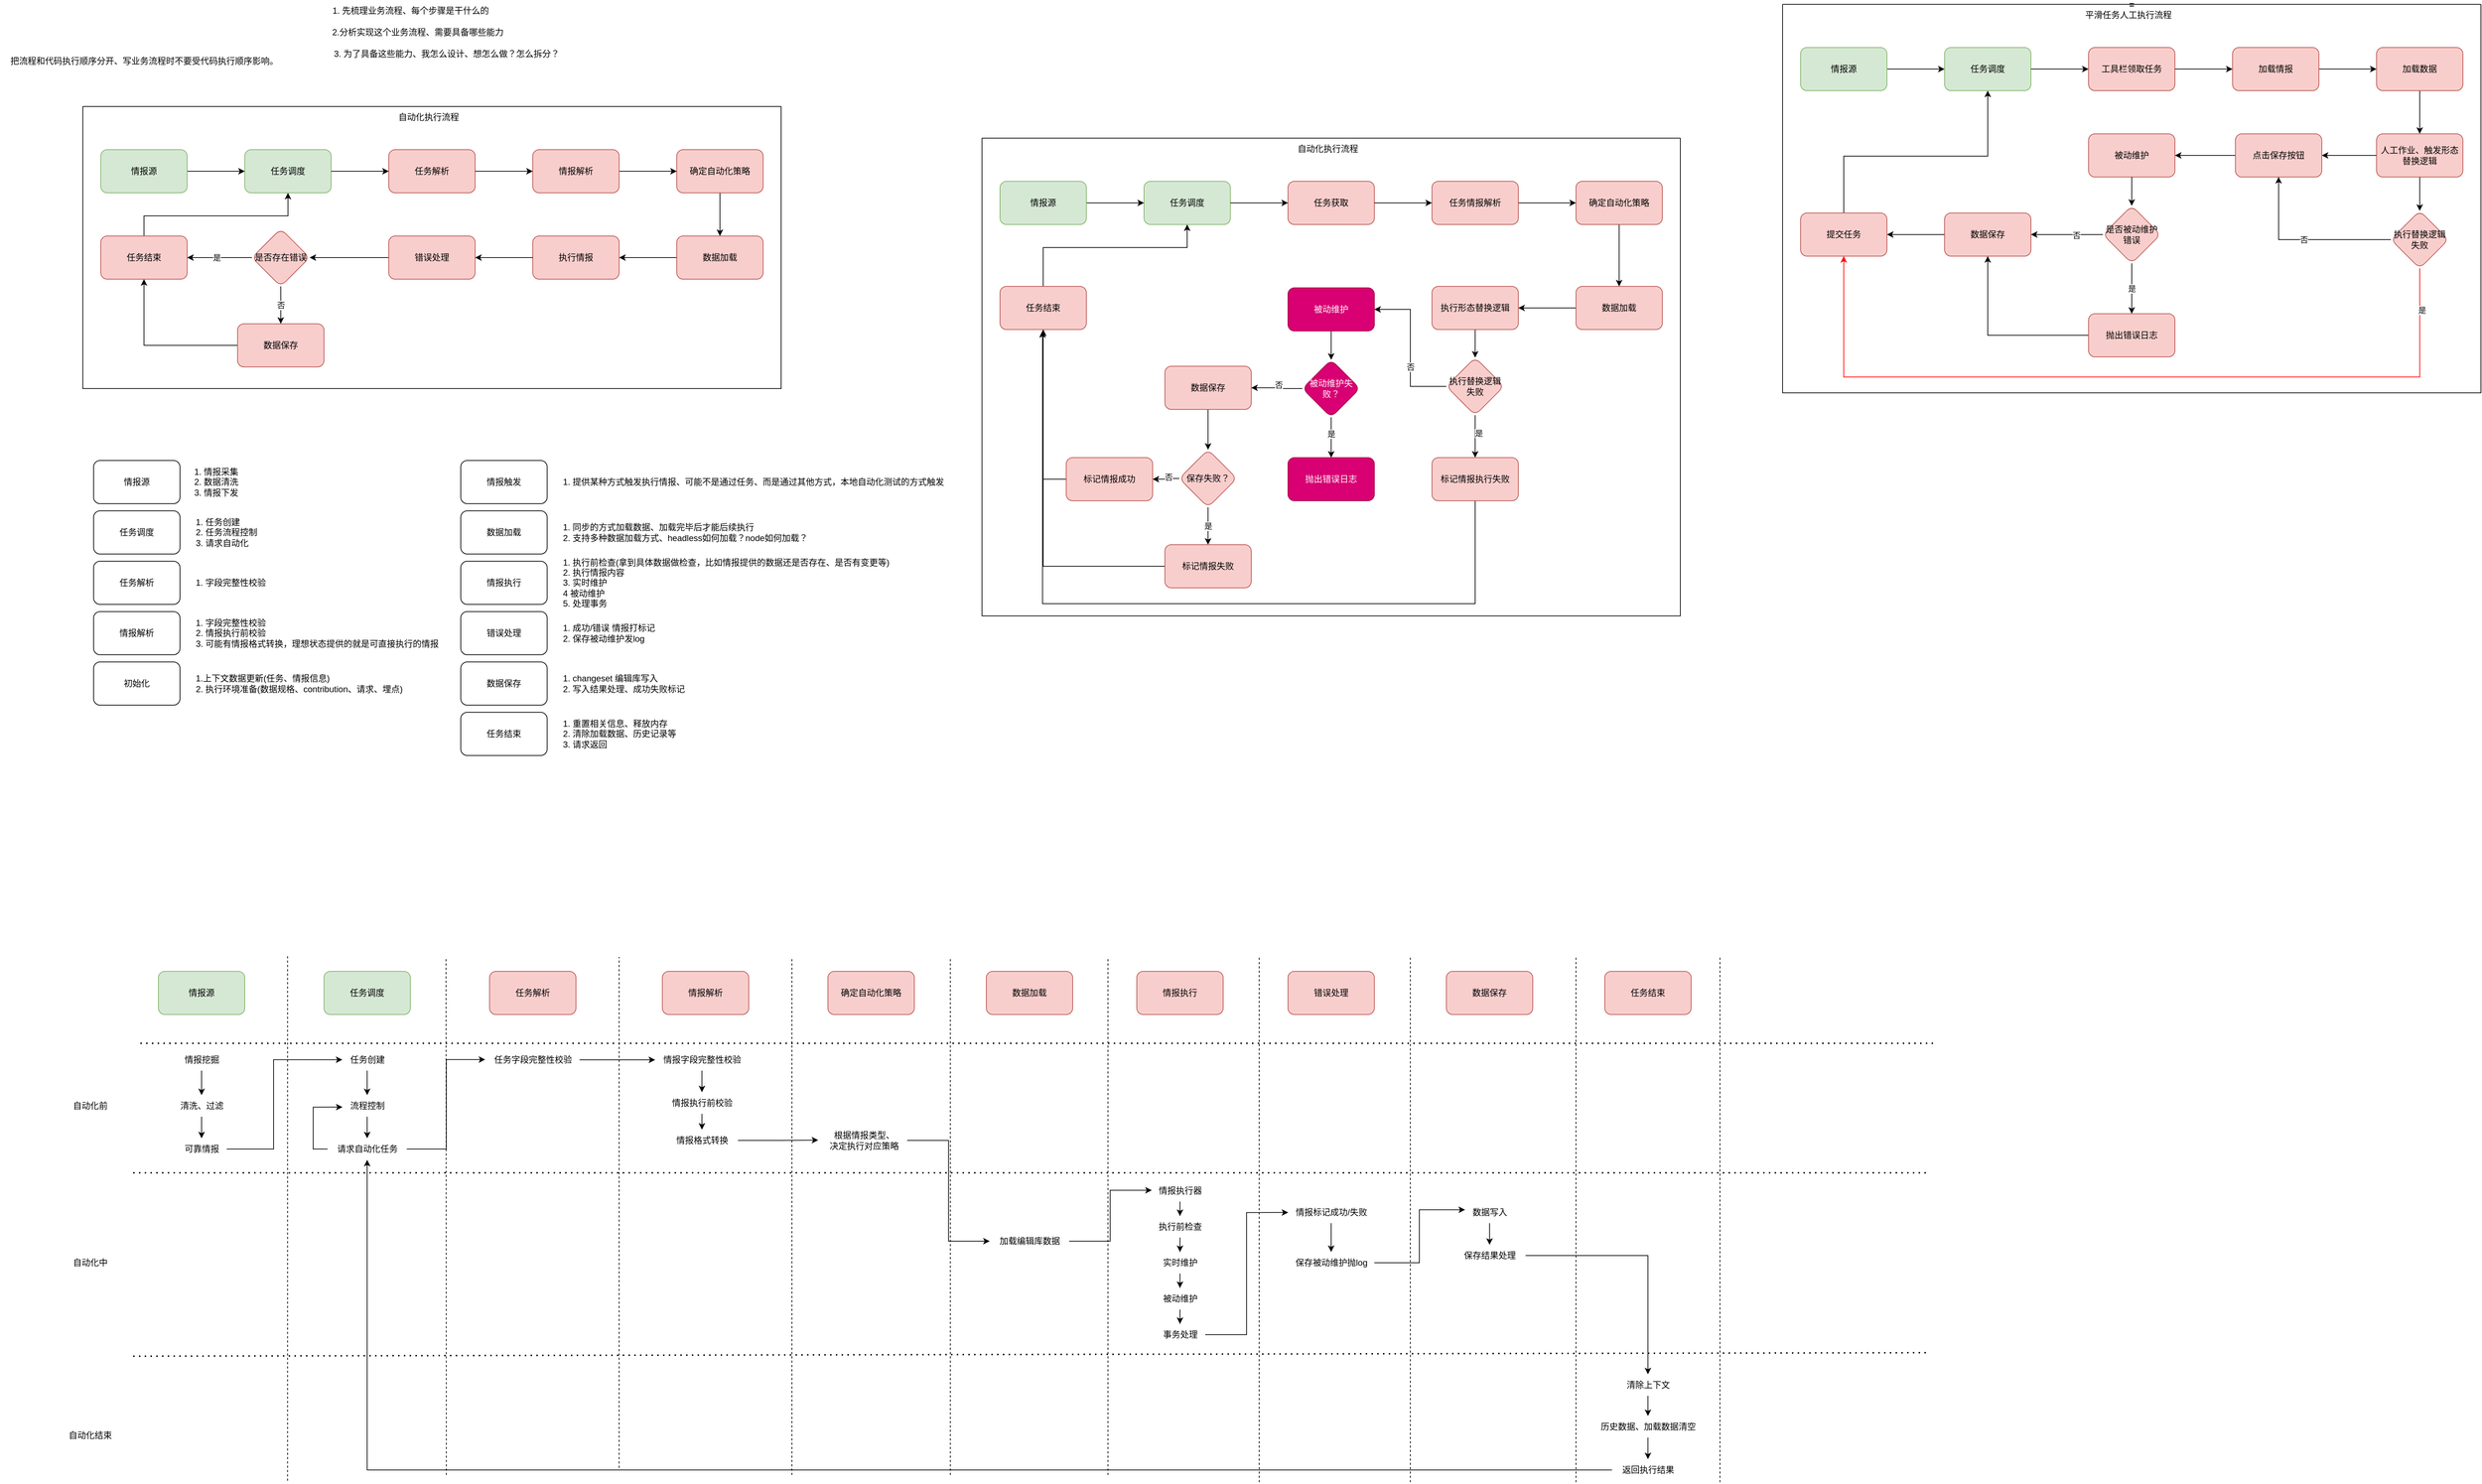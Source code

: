 <mxfile version="22.0.6" type="github">
  <diagram name="第 1 页" id="0fz7lVgja0e8gA1UaTwW">
    <mxGraphModel dx="1993" dy="1673" grid="0" gridSize="10" guides="1" tooltips="1" connect="1" arrows="1" fold="1" page="0" pageScale="1" pageWidth="1169" pageHeight="827" background="none" math="0" shadow="0">
      <root>
        <mxCell id="0" />
        <mxCell id="1" parent="0" />
        <mxCell id="rrPpUQ1Ko49chvr30mVs-29" value="" style="swimlane;startSize=0;" parent="1" vertex="1">
          <mxGeometry x="-285" y="-362" width="970" height="392" as="geometry" />
        </mxCell>
        <mxCell id="rrPpUQ1Ko49chvr30mVs-30" value="自动化执行流程" style="text;html=1;align=center;verticalAlign=middle;resizable=0;points=[];autosize=1;strokeColor=none;fillColor=none;" parent="rrPpUQ1Ko49chvr30mVs-29" vertex="1">
          <mxGeometry x="425" width="110" height="30" as="geometry" />
        </mxCell>
        <mxCell id="o7fttmjSFhJMYww3R0zq-27" style="edgeStyle=orthogonalEdgeStyle;rounded=0;orthogonalLoop=1;jettySize=auto;html=1;entryX=0.5;entryY=1;entryDx=0;entryDy=0;" parent="rrPpUQ1Ko49chvr30mVs-29" source="rrPpUQ1Ko49chvr30mVs-23" target="rrPpUQ1Ko49chvr30mVs-25" edge="1">
          <mxGeometry relative="1" as="geometry" />
        </mxCell>
        <mxCell id="rrPpUQ1Ko49chvr30mVs-23" value="数据保存" style="rounded=1;whiteSpace=wrap;html=1;fillColor=#f8cecc;strokeColor=#b85450;" parent="rrPpUQ1Ko49chvr30mVs-29" vertex="1">
          <mxGeometry x="215" y="302" width="120" height="60" as="geometry" />
        </mxCell>
        <mxCell id="rrPpUQ1Ko49chvr30mVs-19" value="执行情报" style="rounded=1;whiteSpace=wrap;html=1;fillColor=#f8cecc;strokeColor=#b85450;" parent="rrPpUQ1Ko49chvr30mVs-29" vertex="1">
          <mxGeometry x="625" y="180" width="120" height="60" as="geometry" />
        </mxCell>
        <mxCell id="o7fttmjSFhJMYww3R0zq-18" value="" style="edgeStyle=orthogonalEdgeStyle;rounded=0;orthogonalLoop=1;jettySize=auto;html=1;" parent="rrPpUQ1Ko49chvr30mVs-29" source="rrPpUQ1Ko49chvr30mVs-21" target="o7fttmjSFhJMYww3R0zq-17" edge="1">
          <mxGeometry relative="1" as="geometry" />
        </mxCell>
        <mxCell id="rrPpUQ1Ko49chvr30mVs-21" value="错误处理" style="rounded=1;whiteSpace=wrap;html=1;fillColor=#f8cecc;strokeColor=#b85450;" parent="rrPpUQ1Ko49chvr30mVs-29" vertex="1">
          <mxGeometry x="425" y="180" width="120" height="60" as="geometry" />
        </mxCell>
        <mxCell id="rrPpUQ1Ko49chvr30mVs-22" value="" style="edgeStyle=orthogonalEdgeStyle;rounded=0;orthogonalLoop=1;jettySize=auto;html=1;" parent="rrPpUQ1Ko49chvr30mVs-29" source="rrPpUQ1Ko49chvr30mVs-19" target="rrPpUQ1Ko49chvr30mVs-21" edge="1">
          <mxGeometry relative="1" as="geometry" />
        </mxCell>
        <mxCell id="o7fttmjSFhJMYww3R0zq-6" style="edgeStyle=orthogonalEdgeStyle;rounded=0;orthogonalLoop=1;jettySize=auto;html=1;" parent="rrPpUQ1Ko49chvr30mVs-29" source="rrPpUQ1Ko49chvr30mVs-36" target="rrPpUQ1Ko49chvr30mVs-19" edge="1">
          <mxGeometry relative="1" as="geometry" />
        </mxCell>
        <mxCell id="rrPpUQ1Ko49chvr30mVs-36" value="数据加载" style="rounded=1;whiteSpace=wrap;html=1;fillColor=#f8cecc;strokeColor=#b85450;" parent="rrPpUQ1Ko49chvr30mVs-29" vertex="1">
          <mxGeometry x="825" y="180" width="120" height="60" as="geometry" />
        </mxCell>
        <mxCell id="o7fttmjSFhJMYww3R0zq-29" style="edgeStyle=orthogonalEdgeStyle;rounded=0;orthogonalLoop=1;jettySize=auto;html=1;entryX=0.5;entryY=1;entryDx=0;entryDy=0;" parent="rrPpUQ1Ko49chvr30mVs-29" source="rrPpUQ1Ko49chvr30mVs-25" target="rrPpUQ1Ko49chvr30mVs-8" edge="1">
          <mxGeometry relative="1" as="geometry">
            <Array as="points">
              <mxPoint x="85" y="152" />
              <mxPoint x="285" y="152" />
            </Array>
          </mxGeometry>
        </mxCell>
        <mxCell id="rrPpUQ1Ko49chvr30mVs-25" value="任务结束" style="rounded=1;whiteSpace=wrap;html=1;fillColor=#f8cecc;strokeColor=#b85450;" parent="rrPpUQ1Ko49chvr30mVs-29" vertex="1">
          <mxGeometry x="25" y="180" width="120" height="60" as="geometry" />
        </mxCell>
        <mxCell id="o7fttmjSFhJMYww3R0zq-5" style="edgeStyle=orthogonalEdgeStyle;rounded=0;orthogonalLoop=1;jettySize=auto;html=1;entryX=0.5;entryY=0;entryDx=0;entryDy=0;" parent="rrPpUQ1Ko49chvr30mVs-29" source="o7fttmjSFhJMYww3R0zq-4" target="rrPpUQ1Ko49chvr30mVs-36" edge="1">
          <mxGeometry relative="1" as="geometry" />
        </mxCell>
        <mxCell id="o7fttmjSFhJMYww3R0zq-4" value="确定自动化策略" style="rounded=1;whiteSpace=wrap;html=1;fillColor=#f8cecc;strokeColor=#b85450;" parent="rrPpUQ1Ko49chvr30mVs-29" vertex="1">
          <mxGeometry x="825" y="60" width="120" height="60" as="geometry" />
        </mxCell>
        <mxCell id="o7fttmjSFhJMYww3R0zq-25" style="edgeStyle=orthogonalEdgeStyle;rounded=0;orthogonalLoop=1;jettySize=auto;html=1;entryX=1;entryY=0.5;entryDx=0;entryDy=0;" parent="rrPpUQ1Ko49chvr30mVs-29" source="o7fttmjSFhJMYww3R0zq-17" target="rrPpUQ1Ko49chvr30mVs-25" edge="1">
          <mxGeometry relative="1" as="geometry" />
        </mxCell>
        <mxCell id="o7fttmjSFhJMYww3R0zq-28" value="是" style="edgeLabel;html=1;align=center;verticalAlign=middle;resizable=0;points=[];" parent="o7fttmjSFhJMYww3R0zq-25" vertex="1" connectable="0">
          <mxGeometry x="0.089" relative="1" as="geometry">
            <mxPoint as="offset" />
          </mxGeometry>
        </mxCell>
        <mxCell id="o7fttmjSFhJMYww3R0zq-26" value="否" style="edgeStyle=orthogonalEdgeStyle;rounded=0;orthogonalLoop=1;jettySize=auto;html=1;entryX=0.5;entryY=0;entryDx=0;entryDy=0;" parent="rrPpUQ1Ko49chvr30mVs-29" source="o7fttmjSFhJMYww3R0zq-17" target="rrPpUQ1Ko49chvr30mVs-23" edge="1">
          <mxGeometry relative="1" as="geometry" />
        </mxCell>
        <mxCell id="o7fttmjSFhJMYww3R0zq-17" value="是否存在错误" style="rhombus;whiteSpace=wrap;html=1;fillColor=#f8cecc;strokeColor=#b85450;rounded=1;" parent="rrPpUQ1Ko49chvr30mVs-29" vertex="1">
          <mxGeometry x="235" y="170" width="80" height="80" as="geometry" />
        </mxCell>
        <mxCell id="rrPpUQ1Ko49chvr30mVs-8" value="任务调度" style="rounded=1;whiteSpace=wrap;html=1;fillColor=#d5e8d4;strokeColor=#82b366;" parent="rrPpUQ1Ko49chvr30mVs-29" vertex="1">
          <mxGeometry x="225" y="60" width="120" height="60" as="geometry" />
        </mxCell>
        <mxCell id="rrPpUQ1Ko49chvr30mVs-9" value="任务解析" style="rounded=1;whiteSpace=wrap;html=1;noLabel=0;fillColor=#f8cecc;strokeColor=#b85450;" parent="rrPpUQ1Ko49chvr30mVs-29" vertex="1">
          <mxGeometry x="425" y="60" width="120" height="60" as="geometry" />
        </mxCell>
        <mxCell id="rrPpUQ1Ko49chvr30mVs-10" value="" style="edgeStyle=orthogonalEdgeStyle;rounded=0;orthogonalLoop=1;jettySize=auto;html=1;" parent="rrPpUQ1Ko49chvr30mVs-29" source="rrPpUQ1Ko49chvr30mVs-8" target="rrPpUQ1Ko49chvr30mVs-9" edge="1">
          <mxGeometry relative="1" as="geometry" />
        </mxCell>
        <mxCell id="rrPpUQ1Ko49chvr30mVs-12" style="edgeStyle=orthogonalEdgeStyle;rounded=0;orthogonalLoop=1;jettySize=auto;html=1;" parent="rrPpUQ1Ko49chvr30mVs-29" source="rrPpUQ1Ko49chvr30mVs-11" target="rrPpUQ1Ko49chvr30mVs-8" edge="1">
          <mxGeometry relative="1" as="geometry" />
        </mxCell>
        <mxCell id="rrPpUQ1Ko49chvr30mVs-11" value="情报源" style="rounded=1;whiteSpace=wrap;html=1;fillColor=#d5e8d4;strokeColor=#82b366;" parent="rrPpUQ1Ko49chvr30mVs-29" vertex="1">
          <mxGeometry x="25" y="60" width="120" height="60" as="geometry" />
        </mxCell>
        <mxCell id="o7fttmjSFhJMYww3R0zq-24" style="edgeStyle=orthogonalEdgeStyle;rounded=0;orthogonalLoop=1;jettySize=auto;html=1;entryX=0;entryY=0.5;entryDx=0;entryDy=0;" parent="rrPpUQ1Ko49chvr30mVs-29" source="rrPpUQ1Ko49chvr30mVs-13" target="o7fttmjSFhJMYww3R0zq-4" edge="1">
          <mxGeometry relative="1" as="geometry" />
        </mxCell>
        <mxCell id="rrPpUQ1Ko49chvr30mVs-13" value="情报解析" style="rounded=1;whiteSpace=wrap;html=1;fillColor=#f8cecc;strokeColor=#b85450;" parent="rrPpUQ1Ko49chvr30mVs-29" vertex="1">
          <mxGeometry x="625" y="60" width="120" height="60" as="geometry" />
        </mxCell>
        <mxCell id="rrPpUQ1Ko49chvr30mVs-14" value="" style="edgeStyle=orthogonalEdgeStyle;rounded=0;orthogonalLoop=1;jettySize=auto;html=1;" parent="rrPpUQ1Ko49chvr30mVs-29" source="rrPpUQ1Ko49chvr30mVs-9" target="rrPpUQ1Ko49chvr30mVs-13" edge="1">
          <mxGeometry relative="1" as="geometry" />
        </mxCell>
        <mxCell id="rrPpUQ1Ko49chvr30mVs-1" value="" style="endArrow=none;dashed=1;html=1;dashPattern=1 3;strokeWidth=2;rounded=0;" parent="1" edge="1">
          <mxGeometry width="50" height="50" relative="1" as="geometry">
            <mxPoint x="-205" y="940" as="sourcePoint" />
            <mxPoint x="2290" y="940" as="targetPoint" />
          </mxGeometry>
        </mxCell>
        <mxCell id="rrPpUQ1Ko49chvr30mVs-2" value="" style="endArrow=none;dashed=1;html=1;dashPattern=1 3;strokeWidth=2;rounded=0;" parent="1" edge="1">
          <mxGeometry width="50" height="50" relative="1" as="geometry">
            <mxPoint x="-215" y="1120" as="sourcePoint" />
            <mxPoint x="2280" y="1120" as="targetPoint" />
          </mxGeometry>
        </mxCell>
        <mxCell id="rrPpUQ1Ko49chvr30mVs-4" value="自动化前" style="text;html=1;align=center;verticalAlign=middle;resizable=0;points=[];autosize=1;strokeColor=none;fillColor=none;" parent="1" vertex="1">
          <mxGeometry x="-310" y="1012" width="70" height="30" as="geometry" />
        </mxCell>
        <mxCell id="rrPpUQ1Ko49chvr30mVs-5" value="自动化中" style="text;html=1;align=center;verticalAlign=middle;resizable=0;points=[];autosize=1;strokeColor=none;fillColor=none;" parent="1" vertex="1">
          <mxGeometry x="-310" y="1230" width="70" height="30" as="geometry" />
        </mxCell>
        <mxCell id="rrPpUQ1Ko49chvr30mVs-6" value="自动化结束" style="text;html=1;align=center;verticalAlign=middle;resizable=0;points=[];autosize=1;strokeColor=none;fillColor=none;" parent="1" vertex="1">
          <mxGeometry x="-315" y="1470" width="80" height="30" as="geometry" />
        </mxCell>
        <mxCell id="rrPpUQ1Ko49chvr30mVs-7" value="任务调度" style="rounded=1;whiteSpace=wrap;html=1;fillColor=#d5e8d4;strokeColor=#82b366;" parent="1" vertex="1">
          <mxGeometry x="50" y="840" width="120" height="60" as="geometry" />
        </mxCell>
        <mxCell id="rrPpUQ1Ko49chvr30mVs-31" value="1. 先梳理业务流程、每个步骤是干什么的" style="text;html=1;align=center;verticalAlign=middle;resizable=0;points=[];autosize=1;strokeColor=none;fillColor=none;" parent="1" vertex="1">
          <mxGeometry x="50" y="-510" width="240" height="30" as="geometry" />
        </mxCell>
        <mxCell id="rrPpUQ1Ko49chvr30mVs-32" value="2.分析实现这个业务流程、需要具备哪些能力" style="text;html=1;align=center;verticalAlign=middle;resizable=0;points=[];autosize=1;strokeColor=none;fillColor=none;" parent="1" vertex="1">
          <mxGeometry x="50" y="-480" width="260" height="30" as="geometry" />
        </mxCell>
        <mxCell id="rrPpUQ1Ko49chvr30mVs-33" value="3. 为了具备这些能力、我怎么设计、想怎么做？怎么拆分？" style="text;html=1;align=center;verticalAlign=middle;resizable=0;points=[];autosize=1;strokeColor=none;fillColor=none;" parent="1" vertex="1">
          <mxGeometry x="50" y="-450" width="340" height="30" as="geometry" />
        </mxCell>
        <mxCell id="rrPpUQ1Ko49chvr30mVs-34" value="把流程和代码执行顺序分开、写业务流程时不要受代码执行顺序影响。" style="text;html=1;align=center;verticalAlign=middle;resizable=0;points=[];autosize=1;strokeColor=none;fillColor=none;" parent="1" vertex="1">
          <mxGeometry x="-400" y="-440" width="400" height="30" as="geometry" />
        </mxCell>
        <mxCell id="rrPpUQ1Ko49chvr30mVs-41" value="情报源" style="rounded=1;whiteSpace=wrap;html=1;" parent="1" vertex="1">
          <mxGeometry x="-270" y="130" width="120" height="60" as="geometry" />
        </mxCell>
        <mxCell id="rrPpUQ1Ko49chvr30mVs-42" value="1. 情报采集&lt;br&gt;&lt;div style=&quot;text-align: left;&quot;&gt;&lt;span style=&quot;background-color: initial;&quot;&gt;2. 数据清洗&lt;/span&gt;&lt;/div&gt;&lt;div style=&quot;text-align: left;&quot;&gt;&lt;span style=&quot;background-color: initial;&quot;&gt;3. 情报下发&lt;/span&gt;&lt;/div&gt;" style="text;html=1;align=center;verticalAlign=middle;resizable=0;points=[];autosize=1;strokeColor=none;fillColor=none;" parent="1" vertex="1">
          <mxGeometry x="-140" y="130" width="80" height="60" as="geometry" />
        </mxCell>
        <mxCell id="rrPpUQ1Ko49chvr30mVs-44" value="任务调度" style="rounded=1;whiteSpace=wrap;html=1;" parent="1" vertex="1">
          <mxGeometry x="-270" y="200" width="120" height="60" as="geometry" />
        </mxCell>
        <mxCell id="rrPpUQ1Ko49chvr30mVs-45" value="1. 任务创建&lt;br&gt;2. 任务流程控制&lt;br&gt;3. 请求自动化&amp;nbsp;" style="text;html=1;align=left;verticalAlign=middle;resizable=0;points=[];autosize=1;strokeColor=none;fillColor=none;" parent="1" vertex="1">
          <mxGeometry x="-130" y="200" width="110" height="60" as="geometry" />
        </mxCell>
        <mxCell id="rrPpUQ1Ko49chvr30mVs-46" value="任务解析" style="rounded=1;whiteSpace=wrap;html=1;" parent="1" vertex="1">
          <mxGeometry x="-270" y="270" width="120" height="60" as="geometry" />
        </mxCell>
        <mxCell id="rrPpUQ1Ko49chvr30mVs-47" value="1. 字段完整性校验" style="text;html=1;align=left;verticalAlign=middle;resizable=0;points=[];autosize=1;strokeColor=none;fillColor=none;" parent="1" vertex="1">
          <mxGeometry x="-130" y="285" width="120" height="30" as="geometry" />
        </mxCell>
        <mxCell id="rrPpUQ1Ko49chvr30mVs-48" value="情报解析" style="rounded=1;whiteSpace=wrap;html=1;" parent="1" vertex="1">
          <mxGeometry x="-270" y="340" width="120" height="60" as="geometry" />
        </mxCell>
        <mxCell id="rrPpUQ1Ko49chvr30mVs-49" value="1. 字段完整性校验&lt;br&gt;2. 情报执行前校验&lt;br&gt;3. 可能有情报格式转换，理想状态提供的就是可直接执行的情报" style="text;html=1;align=left;verticalAlign=middle;resizable=0;points=[];autosize=1;strokeColor=none;fillColor=none;" parent="1" vertex="1">
          <mxGeometry x="-130" y="340" width="360" height="60" as="geometry" />
        </mxCell>
        <mxCell id="rrPpUQ1Ko49chvr30mVs-50" value="初始化" style="rounded=1;whiteSpace=wrap;html=1;" parent="1" vertex="1">
          <mxGeometry x="-270" y="410" width="120" height="60" as="geometry" />
        </mxCell>
        <mxCell id="rrPpUQ1Ko49chvr30mVs-51" value="1.上下文数据更新(任务、情报信息)&lt;br&gt;2. 执行环境准备(数据规格、contribution、请求、埋点)" style="text;html=1;align=left;verticalAlign=middle;resizable=0;points=[];autosize=1;strokeColor=none;fillColor=none;" parent="1" vertex="1">
          <mxGeometry x="-130" y="420" width="310" height="40" as="geometry" />
        </mxCell>
        <mxCell id="rrPpUQ1Ko49chvr30mVs-52" value="情报触发" style="rounded=1;whiteSpace=wrap;html=1;" parent="1" vertex="1">
          <mxGeometry x="240" y="130" width="120" height="60" as="geometry" />
        </mxCell>
        <mxCell id="rrPpUQ1Ko49chvr30mVs-53" value="1. 提供某种方式触发执行情报、可能不是通过任务、而是通过其他方式，本地自动化测试的方式触发" style="text;html=1;align=left;verticalAlign=middle;resizable=0;points=[];autosize=1;strokeColor=none;fillColor=none;" parent="1" vertex="1">
          <mxGeometry x="380" y="145" width="550" height="30" as="geometry" />
        </mxCell>
        <mxCell id="rrPpUQ1Ko49chvr30mVs-54" value="数据加载" style="rounded=1;whiteSpace=wrap;html=1;" parent="1" vertex="1">
          <mxGeometry x="240" y="200" width="120" height="60" as="geometry" />
        </mxCell>
        <mxCell id="rrPpUQ1Ko49chvr30mVs-55" value="1. 同步的方式加载数据、加载完毕后才能后续执行&lt;br&gt;2. 支持多种数据加载方式、headless如何加载？node如何加载？" style="text;html=1;align=left;verticalAlign=middle;resizable=0;points=[];autosize=1;strokeColor=none;fillColor=none;" parent="1" vertex="1">
          <mxGeometry x="380" y="210" width="360" height="40" as="geometry" />
        </mxCell>
        <mxCell id="rrPpUQ1Ko49chvr30mVs-56" value="情报执行" style="rounded=1;whiteSpace=wrap;html=1;" parent="1" vertex="1">
          <mxGeometry x="240" y="270" width="120" height="60" as="geometry" />
        </mxCell>
        <mxCell id="rrPpUQ1Ko49chvr30mVs-57" value="1. 执行前检查(拿到具体数据做检查，比如情报提供的数据还是否存在、是否有变更等)&lt;br&gt;2. 执行情报内容&lt;br&gt;3. 实时维护&lt;br&gt;4 被动维护&lt;br&gt;5. 处理事务" style="text;html=1;align=left;verticalAlign=middle;resizable=0;points=[];autosize=1;strokeColor=none;fillColor=none;" parent="1" vertex="1">
          <mxGeometry x="380" y="255" width="480" height="90" as="geometry" />
        </mxCell>
        <mxCell id="rrPpUQ1Ko49chvr30mVs-58" value="错误处理" style="rounded=1;whiteSpace=wrap;html=1;" parent="1" vertex="1">
          <mxGeometry x="240" y="340" width="120" height="60" as="geometry" />
        </mxCell>
        <mxCell id="rrPpUQ1Ko49chvr30mVs-59" value="1. 成功/错误 情报打标记&lt;br&gt;2. 保存被动维护发log" style="text;html=1;align=left;verticalAlign=middle;resizable=0;points=[];autosize=1;strokeColor=none;fillColor=none;" parent="1" vertex="1">
          <mxGeometry x="380" y="350" width="150" height="40" as="geometry" />
        </mxCell>
        <mxCell id="rrPpUQ1Ko49chvr30mVs-60" value="数据保存" style="rounded=1;whiteSpace=wrap;html=1;" parent="1" vertex="1">
          <mxGeometry x="240" y="410" width="120" height="60" as="geometry" />
        </mxCell>
        <mxCell id="rrPpUQ1Ko49chvr30mVs-61" value="1. changeset 编辑库写入&lt;br&gt;2. 写入结果处理、成功失败标记" style="text;html=1;align=left;verticalAlign=middle;resizable=0;points=[];autosize=1;strokeColor=none;fillColor=none;" parent="1" vertex="1">
          <mxGeometry x="380" y="420" width="190" height="40" as="geometry" />
        </mxCell>
        <mxCell id="rrPpUQ1Ko49chvr30mVs-62" value="任务结束" style="rounded=1;whiteSpace=wrap;html=1;" parent="1" vertex="1">
          <mxGeometry x="240" y="480" width="120" height="60" as="geometry" />
        </mxCell>
        <mxCell id="rrPpUQ1Ko49chvr30mVs-63" value="1. 重置相关信息、释放内存&lt;br&gt;2. 清除加载数据、历史记录等&lt;br&gt;3. 请求返回" style="text;html=1;align=left;verticalAlign=middle;resizable=0;points=[];autosize=1;strokeColor=none;fillColor=none;" parent="1" vertex="1">
          <mxGeometry x="380" y="480" width="180" height="60" as="geometry" />
        </mxCell>
        <mxCell id="rrPpUQ1Ko49chvr30mVs-64" value="情报源" style="rounded=1;whiteSpace=wrap;html=1;fillColor=#d5e8d4;strokeColor=#82b366;" parent="1" vertex="1">
          <mxGeometry x="-180" y="840" width="120" height="60" as="geometry" />
        </mxCell>
        <mxCell id="rrPpUQ1Ko49chvr30mVs-65" value="任务解析" style="rounded=1;whiteSpace=wrap;html=1;fillColor=#f8cecc;strokeColor=#b85450;" parent="1" vertex="1">
          <mxGeometry x="280" y="840" width="120" height="60" as="geometry" />
        </mxCell>
        <mxCell id="rrPpUQ1Ko49chvr30mVs-66" value="" style="endArrow=none;dashed=1;html=1;rounded=0;" parent="1" edge="1">
          <mxGeometry width="50" height="50" relative="1" as="geometry">
            <mxPoint x="-0.56" y="1548" as="sourcePoint" />
            <mxPoint x="-0.56" y="818" as="targetPoint" />
          </mxGeometry>
        </mxCell>
        <mxCell id="rrPpUQ1Ko49chvr30mVs-67" value="" style="endArrow=none;dashed=1;html=1;rounded=0;" parent="1" edge="1">
          <mxGeometry width="50" height="50" relative="1" as="geometry">
            <mxPoint x="220" y="1540" as="sourcePoint" />
            <mxPoint x="219.52" y="820" as="targetPoint" />
          </mxGeometry>
        </mxCell>
        <mxCell id="rrPpUQ1Ko49chvr30mVs-68" value="" style="endArrow=none;dashed=1;html=1;rounded=0;" parent="1" edge="1">
          <mxGeometry width="50" height="50" relative="1" as="geometry">
            <mxPoint x="460" y="1530" as="sourcePoint" />
            <mxPoint x="460" y="820" as="targetPoint" />
          </mxGeometry>
        </mxCell>
        <mxCell id="rrPpUQ1Ko49chvr30mVs-76" style="edgeStyle=orthogonalEdgeStyle;rounded=0;orthogonalLoop=1;jettySize=auto;html=1;" parent="1" source="rrPpUQ1Ko49chvr30mVs-69" target="rrPpUQ1Ko49chvr30mVs-70" edge="1">
          <mxGeometry relative="1" as="geometry" />
        </mxCell>
        <mxCell id="rrPpUQ1Ko49chvr30mVs-69" value="情报挖掘" style="text;html=1;align=center;verticalAlign=middle;resizable=0;points=[];autosize=1;strokeColor=none;fillColor=none;" parent="1" vertex="1">
          <mxGeometry x="-155" y="948" width="70" height="30" as="geometry" />
        </mxCell>
        <mxCell id="rrPpUQ1Ko49chvr30mVs-73" value="" style="edgeStyle=orthogonalEdgeStyle;rounded=0;orthogonalLoop=1;jettySize=auto;html=1;" parent="1" source="rrPpUQ1Ko49chvr30mVs-70" target="rrPpUQ1Ko49chvr30mVs-72" edge="1">
          <mxGeometry relative="1" as="geometry" />
        </mxCell>
        <mxCell id="rrPpUQ1Ko49chvr30mVs-70" value="清洗、过滤" style="text;html=1;align=center;verticalAlign=middle;resizable=0;points=[];autosize=1;strokeColor=none;fillColor=none;" parent="1" vertex="1">
          <mxGeometry x="-160" y="1012" width="80" height="30" as="geometry" />
        </mxCell>
        <mxCell id="rrPpUQ1Ko49chvr30mVs-77" style="edgeStyle=orthogonalEdgeStyle;rounded=0;orthogonalLoop=1;jettySize=auto;html=1;entryX=0.008;entryY=0.494;entryDx=0;entryDy=0;entryPerimeter=0;" parent="1" source="rrPpUQ1Ko49chvr30mVs-72" target="rrPpUQ1Ko49chvr30mVs-78" edge="1">
          <mxGeometry relative="1" as="geometry">
            <mxPoint x="40" y="970" as="targetPoint" />
            <Array as="points">
              <mxPoint x="-20" y="1087" />
              <mxPoint x="-20" y="963" />
            </Array>
          </mxGeometry>
        </mxCell>
        <mxCell id="rrPpUQ1Ko49chvr30mVs-72" value="可靠情报" style="text;html=1;align=center;verticalAlign=middle;resizable=0;points=[];autosize=1;strokeColor=none;fillColor=none;" parent="1" vertex="1">
          <mxGeometry x="-155" y="1072" width="70" height="30" as="geometry" />
        </mxCell>
        <mxCell id="rrPpUQ1Ko49chvr30mVs-81" value="" style="edgeStyle=orthogonalEdgeStyle;rounded=0;orthogonalLoop=1;jettySize=auto;html=1;" parent="1" source="rrPpUQ1Ko49chvr30mVs-78" target="rrPpUQ1Ko49chvr30mVs-80" edge="1">
          <mxGeometry relative="1" as="geometry" />
        </mxCell>
        <mxCell id="rrPpUQ1Ko49chvr30mVs-78" value="任务创建" style="text;html=1;align=center;verticalAlign=middle;resizable=0;points=[];autosize=1;strokeColor=none;fillColor=none;" parent="1" vertex="1">
          <mxGeometry x="75" y="948" width="70" height="30" as="geometry" />
        </mxCell>
        <mxCell id="rrPpUQ1Ko49chvr30mVs-83" value="" style="edgeStyle=orthogonalEdgeStyle;rounded=0;orthogonalLoop=1;jettySize=auto;html=1;" parent="1" source="rrPpUQ1Ko49chvr30mVs-80" target="rrPpUQ1Ko49chvr30mVs-82" edge="1">
          <mxGeometry relative="1" as="geometry" />
        </mxCell>
        <mxCell id="rrPpUQ1Ko49chvr30mVs-80" value="流程控制" style="text;html=1;align=center;verticalAlign=middle;resizable=0;points=[];autosize=1;strokeColor=none;fillColor=none;" parent="1" vertex="1">
          <mxGeometry x="75" y="1012" width="70" height="30" as="geometry" />
        </mxCell>
        <mxCell id="rrPpUQ1Ko49chvr30mVs-82" value="请求自动化任务" style="text;html=1;align=center;verticalAlign=middle;resizable=0;points=[];autosize=1;strokeColor=none;fillColor=none;" parent="1" vertex="1">
          <mxGeometry x="55" y="1072" width="110" height="30" as="geometry" />
        </mxCell>
        <mxCell id="rrPpUQ1Ko49chvr30mVs-89" style="edgeStyle=orthogonalEdgeStyle;rounded=0;orthogonalLoop=1;jettySize=auto;html=1;" parent="1" source="rrPpUQ1Ko49chvr30mVs-84" target="rrPpUQ1Ko49chvr30mVs-87" edge="1">
          <mxGeometry relative="1" as="geometry" />
        </mxCell>
        <mxCell id="rrPpUQ1Ko49chvr30mVs-84" value="任务字段完整性校验" style="text;html=1;align=center;verticalAlign=middle;resizable=0;points=[];autosize=1;strokeColor=none;fillColor=none;" parent="1" vertex="1">
          <mxGeometry x="275" y="948" width="130" height="30" as="geometry" />
        </mxCell>
        <mxCell id="rrPpUQ1Ko49chvr30mVs-85" value="情报解析" style="rounded=1;whiteSpace=wrap;html=1;fillColor=#f8cecc;strokeColor=#b85450;" parent="1" vertex="1">
          <mxGeometry x="520" y="840" width="120" height="60" as="geometry" />
        </mxCell>
        <mxCell id="rrPpUQ1Ko49chvr30mVs-86" value="" style="endArrow=none;dashed=1;html=1;rounded=0;" parent="1" edge="1">
          <mxGeometry width="50" height="50" relative="1" as="geometry">
            <mxPoint x="700" y="1540" as="sourcePoint" />
            <mxPoint x="700" y="820" as="targetPoint" />
          </mxGeometry>
        </mxCell>
        <mxCell id="rrPpUQ1Ko49chvr30mVs-93" style="edgeStyle=orthogonalEdgeStyle;rounded=0;orthogonalLoop=1;jettySize=auto;html=1;" parent="1" source="rrPpUQ1Ko49chvr30mVs-87" target="rrPpUQ1Ko49chvr30mVs-91" edge="1">
          <mxGeometry relative="1" as="geometry" />
        </mxCell>
        <mxCell id="rrPpUQ1Ko49chvr30mVs-87" value="情报字段完整性校验" style="text;html=1;align=center;verticalAlign=middle;resizable=0;points=[];autosize=1;strokeColor=none;fillColor=none;" parent="1" vertex="1">
          <mxGeometry x="510" y="948" width="130" height="30" as="geometry" />
        </mxCell>
        <mxCell id="rrPpUQ1Ko49chvr30mVs-88" style="edgeStyle=orthogonalEdgeStyle;rounded=0;orthogonalLoop=1;jettySize=auto;html=1;entryX=-0.008;entryY=0.487;entryDx=0;entryDy=0;entryPerimeter=0;" parent="1" source="rrPpUQ1Ko49chvr30mVs-82" target="rrPpUQ1Ko49chvr30mVs-84" edge="1">
          <mxGeometry relative="1" as="geometry" />
        </mxCell>
        <mxCell id="rrPpUQ1Ko49chvr30mVs-94" style="edgeStyle=orthogonalEdgeStyle;rounded=0;orthogonalLoop=1;jettySize=auto;html=1;" parent="1" source="rrPpUQ1Ko49chvr30mVs-91" target="rrPpUQ1Ko49chvr30mVs-92" edge="1">
          <mxGeometry relative="1" as="geometry" />
        </mxCell>
        <mxCell id="rrPpUQ1Ko49chvr30mVs-91" value="情报执行前校验" style="text;html=1;align=center;verticalAlign=middle;resizable=0;points=[];autosize=1;strokeColor=none;fillColor=none;" parent="1" vertex="1">
          <mxGeometry x="520" y="1008" width="110" height="30" as="geometry" />
        </mxCell>
        <mxCell id="o7fttmjSFhJMYww3R0zq-9" style="edgeStyle=orthogonalEdgeStyle;rounded=0;orthogonalLoop=1;jettySize=auto;html=1;entryX=-0.029;entryY=0.488;entryDx=0;entryDy=0;entryPerimeter=0;" parent="1" source="rrPpUQ1Ko49chvr30mVs-92" target="o7fttmjSFhJMYww3R0zq-10" edge="1">
          <mxGeometry relative="1" as="geometry">
            <mxPoint x="730" y="1075" as="targetPoint" />
          </mxGeometry>
        </mxCell>
        <mxCell id="rrPpUQ1Ko49chvr30mVs-92" value="情报格式转换" style="text;html=1;align=center;verticalAlign=middle;resizable=0;points=[];autosize=1;strokeColor=none;fillColor=none;" parent="1" vertex="1">
          <mxGeometry x="525" y="1060" width="100" height="30" as="geometry" />
        </mxCell>
        <mxCell id="rrPpUQ1Ko49chvr30mVs-96" value="" style="endArrow=none;dashed=1;html=1;rounded=0;" parent="1" edge="1">
          <mxGeometry width="50" height="50" relative="1" as="geometry">
            <mxPoint x="920" y="1540" as="sourcePoint" />
            <mxPoint x="920" y="820" as="targetPoint" />
          </mxGeometry>
        </mxCell>
        <mxCell id="rrPpUQ1Ko49chvr30mVs-105" value="数据加载" style="rounded=1;whiteSpace=wrap;html=1;fillColor=#f8cecc;strokeColor=#b85450;" parent="1" vertex="1">
          <mxGeometry x="970" y="840" width="120" height="60" as="geometry" />
        </mxCell>
        <mxCell id="rrPpUQ1Ko49chvr30mVs-107" value="加载编辑库数据" style="text;html=1;align=center;verticalAlign=middle;resizable=0;points=[];autosize=1;strokeColor=none;fillColor=none;" parent="1" vertex="1">
          <mxGeometry x="975" y="1200" width="110" height="30" as="geometry" />
        </mxCell>
        <mxCell id="rrPpUQ1Ko49chvr30mVs-109" value="" style="endArrow=none;dashed=1;html=1;rounded=0;" parent="1" edge="1">
          <mxGeometry width="50" height="50" relative="1" as="geometry">
            <mxPoint x="1139" y="1540" as="sourcePoint" />
            <mxPoint x="1139" y="820" as="targetPoint" />
          </mxGeometry>
        </mxCell>
        <mxCell id="rrPpUQ1Ko49chvr30mVs-110" value="情报执行" style="rounded=1;whiteSpace=wrap;html=1;fillColor=#f8cecc;strokeColor=#b85450;" parent="1" vertex="1">
          <mxGeometry x="1179" y="840" width="120" height="60" as="geometry" />
        </mxCell>
        <mxCell id="rrPpUQ1Ko49chvr30mVs-148" style="edgeStyle=orthogonalEdgeStyle;rounded=0;orthogonalLoop=1;jettySize=auto;html=1;" parent="1" source="rrPpUQ1Ko49chvr30mVs-111" target="rrPpUQ1Ko49chvr30mVs-146" edge="1">
          <mxGeometry relative="1" as="geometry" />
        </mxCell>
        <mxCell id="rrPpUQ1Ko49chvr30mVs-111" value="情报执行器" style="text;html=1;align=center;verticalAlign=middle;resizable=0;points=[];autosize=1;strokeColor=none;fillColor=none;" parent="1" vertex="1">
          <mxGeometry x="1199" y="1130" width="80" height="30" as="geometry" />
        </mxCell>
        <mxCell id="rrPpUQ1Ko49chvr30mVs-119" style="edgeStyle=orthogonalEdgeStyle;rounded=0;orthogonalLoop=1;jettySize=auto;html=1;" parent="1" source="rrPpUQ1Ko49chvr30mVs-112" target="rrPpUQ1Ko49chvr30mVs-113" edge="1">
          <mxGeometry relative="1" as="geometry" />
        </mxCell>
        <mxCell id="rrPpUQ1Ko49chvr30mVs-112" value="实时维护" style="text;html=1;align=center;verticalAlign=middle;resizable=0;points=[];autosize=1;strokeColor=none;fillColor=none;" parent="1" vertex="1">
          <mxGeometry x="1204" y="1230" width="70" height="30" as="geometry" />
        </mxCell>
        <mxCell id="rrPpUQ1Ko49chvr30mVs-121" style="edgeStyle=orthogonalEdgeStyle;rounded=0;orthogonalLoop=1;jettySize=auto;html=1;" parent="1" source="rrPpUQ1Ko49chvr30mVs-113" target="rrPpUQ1Ko49chvr30mVs-114" edge="1">
          <mxGeometry relative="1" as="geometry" />
        </mxCell>
        <mxCell id="rrPpUQ1Ko49chvr30mVs-113" value="被动维护" style="text;html=1;align=center;verticalAlign=middle;resizable=0;points=[];autosize=1;strokeColor=none;fillColor=none;" parent="1" vertex="1">
          <mxGeometry x="1204" y="1280" width="70" height="30" as="geometry" />
        </mxCell>
        <mxCell id="rrPpUQ1Ko49chvr30mVs-115" value="" style="endArrow=none;dashed=1;html=1;rounded=0;" parent="1" edge="1">
          <mxGeometry width="50" height="50" relative="1" as="geometry">
            <mxPoint x="1349" y="1550" as="sourcePoint" />
            <mxPoint x="1349" y="820" as="targetPoint" />
          </mxGeometry>
        </mxCell>
        <mxCell id="rrPpUQ1Ko49chvr30mVs-117" style="edgeStyle=orthogonalEdgeStyle;rounded=0;orthogonalLoop=1;jettySize=auto;html=1;entryX=0.01;entryY=0.476;entryDx=0;entryDy=0;entryPerimeter=0;" parent="1" source="rrPpUQ1Ko49chvr30mVs-107" target="rrPpUQ1Ko49chvr30mVs-111" edge="1">
          <mxGeometry relative="1" as="geometry" />
        </mxCell>
        <mxCell id="rrPpUQ1Ko49chvr30mVs-122" value="" style="endArrow=none;dashed=1;html=1;dashPattern=1 3;strokeWidth=2;rounded=0;" parent="1" edge="1">
          <mxGeometry width="50" height="50" relative="1" as="geometry">
            <mxPoint x="-215" y="1374.89" as="sourcePoint" />
            <mxPoint x="2280" y="1370" as="targetPoint" />
          </mxGeometry>
        </mxCell>
        <mxCell id="rrPpUQ1Ko49chvr30mVs-114" value="事务处理" style="text;html=1;align=center;verticalAlign=middle;resizable=0;points=[];autosize=1;strokeColor=none;fillColor=none;" parent="1" vertex="1">
          <mxGeometry x="1204" y="1330" width="70" height="30" as="geometry" />
        </mxCell>
        <mxCell id="rrPpUQ1Ko49chvr30mVs-123" value="错误处理" style="rounded=1;whiteSpace=wrap;html=1;fillColor=#f8cecc;strokeColor=#b85450;" parent="1" vertex="1">
          <mxGeometry x="1389" y="840" width="120" height="60" as="geometry" />
        </mxCell>
        <mxCell id="rrPpUQ1Ko49chvr30mVs-127" style="edgeStyle=orthogonalEdgeStyle;rounded=0;orthogonalLoop=1;jettySize=auto;html=1;" parent="1" source="rrPpUQ1Ko49chvr30mVs-124" target="rrPpUQ1Ko49chvr30mVs-125" edge="1">
          <mxGeometry relative="1" as="geometry" />
        </mxCell>
        <mxCell id="rrPpUQ1Ko49chvr30mVs-124" value="情报标记成功/失败" style="text;html=1;align=center;verticalAlign=middle;resizable=0;points=[];autosize=1;strokeColor=none;fillColor=none;" parent="1" vertex="1">
          <mxGeometry x="1389" y="1160" width="120" height="30" as="geometry" />
        </mxCell>
        <mxCell id="rrPpUQ1Ko49chvr30mVs-125" value="保存被动维护抛log" style="text;html=1;align=center;verticalAlign=middle;resizable=0;points=[];autosize=1;strokeColor=none;fillColor=none;" parent="1" vertex="1">
          <mxGeometry x="1389" y="1230" width="120" height="30" as="geometry" />
        </mxCell>
        <mxCell id="rrPpUQ1Ko49chvr30mVs-126" style="edgeStyle=orthogonalEdgeStyle;rounded=0;orthogonalLoop=1;jettySize=auto;html=1;entryX=0.003;entryY=0.506;entryDx=0;entryDy=0;entryPerimeter=0;" parent="1" source="rrPpUQ1Ko49chvr30mVs-114" target="rrPpUQ1Ko49chvr30mVs-124" edge="1">
          <mxGeometry relative="1" as="geometry" />
        </mxCell>
        <mxCell id="rrPpUQ1Ko49chvr30mVs-128" value="" style="endArrow=none;dashed=1;html=1;rounded=0;" parent="1" edge="1">
          <mxGeometry width="50" height="50" relative="1" as="geometry">
            <mxPoint x="1559" y="1550" as="sourcePoint" />
            <mxPoint x="1559" y="820" as="targetPoint" />
          </mxGeometry>
        </mxCell>
        <mxCell id="rrPpUQ1Ko49chvr30mVs-129" value="数据保存" style="rounded=1;whiteSpace=wrap;html=1;fillColor=#f8cecc;strokeColor=#b85450;" parent="1" vertex="1">
          <mxGeometry x="1609" y="840" width="120" height="60" as="geometry" />
        </mxCell>
        <mxCell id="rrPpUQ1Ko49chvr30mVs-140" style="edgeStyle=orthogonalEdgeStyle;rounded=0;orthogonalLoop=1;jettySize=auto;html=1;" parent="1" source="rrPpUQ1Ko49chvr30mVs-130" target="rrPpUQ1Ko49chvr30mVs-131" edge="1">
          <mxGeometry relative="1" as="geometry" />
        </mxCell>
        <mxCell id="rrPpUQ1Ko49chvr30mVs-130" value="数据写入" style="text;html=1;align=center;verticalAlign=middle;resizable=0;points=[];autosize=1;strokeColor=none;fillColor=none;" parent="1" vertex="1">
          <mxGeometry x="1634" y="1160" width="70" height="30" as="geometry" />
        </mxCell>
        <mxCell id="rrPpUQ1Ko49chvr30mVs-141" style="edgeStyle=orthogonalEdgeStyle;rounded=0;orthogonalLoop=1;jettySize=auto;html=1;" parent="1" source="rrPpUQ1Ko49chvr30mVs-131" target="rrPpUQ1Ko49chvr30mVs-135" edge="1">
          <mxGeometry relative="1" as="geometry" />
        </mxCell>
        <mxCell id="rrPpUQ1Ko49chvr30mVs-131" value="保存结果处理" style="text;html=1;align=center;verticalAlign=middle;resizable=0;points=[];autosize=1;strokeColor=none;fillColor=none;" parent="1" vertex="1">
          <mxGeometry x="1619" y="1220" width="100" height="30" as="geometry" />
        </mxCell>
        <mxCell id="rrPpUQ1Ko49chvr30mVs-132" value="" style="endArrow=none;dashed=1;html=1;rounded=0;" parent="1" edge="1">
          <mxGeometry width="50" height="50" relative="1" as="geometry">
            <mxPoint x="1789" y="1550" as="sourcePoint" />
            <mxPoint x="1789" y="820" as="targetPoint" />
          </mxGeometry>
        </mxCell>
        <mxCell id="rrPpUQ1Ko49chvr30mVs-133" value="任务结束" style="rounded=1;whiteSpace=wrap;html=1;fillColor=#f8cecc;strokeColor=#b85450;" parent="1" vertex="1">
          <mxGeometry x="1829" y="840" width="120" height="60" as="geometry" />
        </mxCell>
        <mxCell id="rrPpUQ1Ko49chvr30mVs-134" value="" style="endArrow=none;dashed=1;html=1;rounded=0;" parent="1" edge="1">
          <mxGeometry width="50" height="50" relative="1" as="geometry">
            <mxPoint x="1989" y="1550" as="sourcePoint" />
            <mxPoint x="1989" y="820" as="targetPoint" />
          </mxGeometry>
        </mxCell>
        <mxCell id="rrPpUQ1Ko49chvr30mVs-142" style="edgeStyle=orthogonalEdgeStyle;rounded=0;orthogonalLoop=1;jettySize=auto;html=1;" parent="1" source="rrPpUQ1Ko49chvr30mVs-135" target="rrPpUQ1Ko49chvr30mVs-136" edge="1">
          <mxGeometry relative="1" as="geometry" />
        </mxCell>
        <mxCell id="rrPpUQ1Ko49chvr30mVs-135" value="清除上下文" style="text;html=1;align=center;verticalAlign=middle;resizable=0;points=[];autosize=1;strokeColor=none;fillColor=none;" parent="1" vertex="1">
          <mxGeometry x="1849" y="1400" width="80" height="30" as="geometry" />
        </mxCell>
        <mxCell id="rrPpUQ1Ko49chvr30mVs-143" style="edgeStyle=orthogonalEdgeStyle;rounded=0;orthogonalLoop=1;jettySize=auto;html=1;" parent="1" source="rrPpUQ1Ko49chvr30mVs-136" target="rrPpUQ1Ko49chvr30mVs-137" edge="1">
          <mxGeometry relative="1" as="geometry" />
        </mxCell>
        <mxCell id="rrPpUQ1Ko49chvr30mVs-136" value="历史数据、加载数据清空" style="text;html=1;align=center;verticalAlign=middle;resizable=0;points=[];autosize=1;strokeColor=none;fillColor=none;" parent="1" vertex="1">
          <mxGeometry x="1809" y="1458" width="160" height="30" as="geometry" />
        </mxCell>
        <mxCell id="rrPpUQ1Ko49chvr30mVs-144" style="edgeStyle=orthogonalEdgeStyle;rounded=0;orthogonalLoop=1;jettySize=auto;html=1;" parent="1" source="rrPpUQ1Ko49chvr30mVs-137" target="rrPpUQ1Ko49chvr30mVs-82" edge="1">
          <mxGeometry relative="1" as="geometry">
            <mxPoint x="370" y="1500" as="targetPoint" />
          </mxGeometry>
        </mxCell>
        <mxCell id="rrPpUQ1Ko49chvr30mVs-137" value="返回执行结果" style="text;html=1;align=center;verticalAlign=middle;resizable=0;points=[];autosize=1;strokeColor=none;fillColor=none;" parent="1" vertex="1">
          <mxGeometry x="1839" y="1518" width="100" height="30" as="geometry" />
        </mxCell>
        <mxCell id="rrPpUQ1Ko49chvr30mVs-145" style="edgeStyle=orthogonalEdgeStyle;rounded=0;orthogonalLoop=1;jettySize=auto;html=1;entryX=0.01;entryY=0.556;entryDx=0;entryDy=0;entryPerimeter=0;" parent="1" source="rrPpUQ1Ko49chvr30mVs-82" target="rrPpUQ1Ko49chvr30mVs-80" edge="1">
          <mxGeometry relative="1" as="geometry">
            <Array as="points">
              <mxPoint x="35" y="1087" />
              <mxPoint x="35" y="1029" />
            </Array>
          </mxGeometry>
        </mxCell>
        <mxCell id="rrPpUQ1Ko49chvr30mVs-149" style="edgeStyle=orthogonalEdgeStyle;rounded=0;orthogonalLoop=1;jettySize=auto;html=1;" parent="1" source="rrPpUQ1Ko49chvr30mVs-146" target="rrPpUQ1Ko49chvr30mVs-112" edge="1">
          <mxGeometry relative="1" as="geometry" />
        </mxCell>
        <mxCell id="rrPpUQ1Ko49chvr30mVs-146" value="执行前检查" style="text;html=1;align=center;verticalAlign=middle;resizable=0;points=[];autosize=1;strokeColor=none;fillColor=none;" parent="1" vertex="1">
          <mxGeometry x="1199" y="1180" width="80" height="30" as="geometry" />
        </mxCell>
        <mxCell id="rrPpUQ1Ko49chvr30mVs-150" style="edgeStyle=orthogonalEdgeStyle;rounded=0;orthogonalLoop=1;jettySize=auto;html=1;entryX=0.014;entryY=0.38;entryDx=0;entryDy=0;entryPerimeter=0;" parent="1" source="rrPpUQ1Ko49chvr30mVs-125" target="rrPpUQ1Ko49chvr30mVs-130" edge="1">
          <mxGeometry relative="1" as="geometry" />
        </mxCell>
        <mxCell id="o7fttmjSFhJMYww3R0zq-8" value="确定自动化策略" style="rounded=1;whiteSpace=wrap;html=1;fillColor=#f8cecc;strokeColor=#b85450;" parent="1" vertex="1">
          <mxGeometry x="750" y="840" width="120" height="60" as="geometry" />
        </mxCell>
        <mxCell id="o7fttmjSFhJMYww3R0zq-10" value="根据情报类型、&lt;br&gt;决定执行对应策略" style="text;html=1;align=center;verticalAlign=middle;resizable=0;points=[];autosize=1;strokeColor=none;fillColor=none;" parent="1" vertex="1">
          <mxGeometry x="740" y="1055" width="120" height="40" as="geometry" />
        </mxCell>
        <mxCell id="o7fttmjSFhJMYww3R0zq-11" style="edgeStyle=orthogonalEdgeStyle;rounded=0;orthogonalLoop=1;jettySize=auto;html=1;entryX=-0.003;entryY=0.5;entryDx=0;entryDy=0;entryPerimeter=0;" parent="1" source="o7fttmjSFhJMYww3R0zq-10" target="rrPpUQ1Ko49chvr30mVs-107" edge="1">
          <mxGeometry relative="1" as="geometry" />
        </mxCell>
        <mxCell id="M_Cd5dDQHx-fnmvz0esf-1" value="" style="swimlane;startSize=0;" vertex="1" parent="1">
          <mxGeometry x="964" y="-318" width="970" height="664" as="geometry" />
        </mxCell>
        <mxCell id="M_Cd5dDQHx-fnmvz0esf-2" value="自动化执行流程" style="text;html=1;align=center;verticalAlign=middle;resizable=0;points=[];autosize=1;strokeColor=none;fillColor=none;" vertex="1" parent="M_Cd5dDQHx-fnmvz0esf-1">
          <mxGeometry x="425" width="110" height="30" as="geometry" />
        </mxCell>
        <mxCell id="M_Cd5dDQHx-fnmvz0esf-94" value="" style="edgeStyle=orthogonalEdgeStyle;rounded=0;orthogonalLoop=1;jettySize=auto;html=1;" edge="1" parent="M_Cd5dDQHx-fnmvz0esf-1" source="M_Cd5dDQHx-fnmvz0esf-4" target="M_Cd5dDQHx-fnmvz0esf-93">
          <mxGeometry relative="1" as="geometry" />
        </mxCell>
        <mxCell id="M_Cd5dDQHx-fnmvz0esf-4" value="数据保存" style="rounded=1;whiteSpace=wrap;html=1;fillColor=#f8cecc;strokeColor=#b85450;" vertex="1" parent="M_Cd5dDQHx-fnmvz0esf-1">
          <mxGeometry x="254" y="317" width="120" height="60" as="geometry" />
        </mxCell>
        <mxCell id="M_Cd5dDQHx-fnmvz0esf-77" style="edgeStyle=orthogonalEdgeStyle;rounded=0;orthogonalLoop=1;jettySize=auto;html=1;exitX=0.5;exitY=1;exitDx=0;exitDy=0;entryX=0.5;entryY=0;entryDx=0;entryDy=0;" edge="1" parent="M_Cd5dDQHx-fnmvz0esf-1" source="M_Cd5dDQHx-fnmvz0esf-5" target="M_Cd5dDQHx-fnmvz0esf-18">
          <mxGeometry relative="1" as="geometry" />
        </mxCell>
        <mxCell id="M_Cd5dDQHx-fnmvz0esf-5" value="执行形态替换逻辑" style="rounded=1;whiteSpace=wrap;html=1;fillColor=#f8cecc;strokeColor=#b85450;" vertex="1" parent="M_Cd5dDQHx-fnmvz0esf-1">
          <mxGeometry x="625" y="206" width="120" height="60" as="geometry" />
        </mxCell>
        <mxCell id="M_Cd5dDQHx-fnmvz0esf-9" style="edgeStyle=orthogonalEdgeStyle;rounded=0;orthogonalLoop=1;jettySize=auto;html=1;" edge="1" parent="M_Cd5dDQHx-fnmvz0esf-1" source="M_Cd5dDQHx-fnmvz0esf-10" target="M_Cd5dDQHx-fnmvz0esf-5">
          <mxGeometry relative="1" as="geometry" />
        </mxCell>
        <mxCell id="M_Cd5dDQHx-fnmvz0esf-10" value="数据加载" style="rounded=1;whiteSpace=wrap;html=1;fillColor=#f8cecc;strokeColor=#b85450;" vertex="1" parent="M_Cd5dDQHx-fnmvz0esf-1">
          <mxGeometry x="825" y="206" width="120" height="60" as="geometry" />
        </mxCell>
        <mxCell id="M_Cd5dDQHx-fnmvz0esf-11" style="edgeStyle=orthogonalEdgeStyle;rounded=0;orthogonalLoop=1;jettySize=auto;html=1;entryX=0.5;entryY=1;entryDx=0;entryDy=0;" edge="1" parent="M_Cd5dDQHx-fnmvz0esf-1" source="M_Cd5dDQHx-fnmvz0esf-12" target="M_Cd5dDQHx-fnmvz0esf-19">
          <mxGeometry relative="1" as="geometry">
            <Array as="points">
              <mxPoint x="85" y="152" />
              <mxPoint x="285" y="152" />
            </Array>
          </mxGeometry>
        </mxCell>
        <mxCell id="M_Cd5dDQHx-fnmvz0esf-12" value="任务结束" style="rounded=1;whiteSpace=wrap;html=1;fillColor=#f8cecc;strokeColor=#b85450;" vertex="1" parent="M_Cd5dDQHx-fnmvz0esf-1">
          <mxGeometry x="25" y="206" width="120" height="60" as="geometry" />
        </mxCell>
        <mxCell id="M_Cd5dDQHx-fnmvz0esf-13" style="edgeStyle=orthogonalEdgeStyle;rounded=0;orthogonalLoop=1;jettySize=auto;html=1;entryX=0.5;entryY=0;entryDx=0;entryDy=0;" edge="1" parent="M_Cd5dDQHx-fnmvz0esf-1" source="M_Cd5dDQHx-fnmvz0esf-14" target="M_Cd5dDQHx-fnmvz0esf-10">
          <mxGeometry relative="1" as="geometry" />
        </mxCell>
        <mxCell id="M_Cd5dDQHx-fnmvz0esf-14" value="确定自动化策略" style="rounded=1;whiteSpace=wrap;html=1;fillColor=#f8cecc;strokeColor=#b85450;" vertex="1" parent="M_Cd5dDQHx-fnmvz0esf-1">
          <mxGeometry x="825" y="60" width="120" height="60" as="geometry" />
        </mxCell>
        <mxCell id="M_Cd5dDQHx-fnmvz0esf-79" value="" style="edgeStyle=orthogonalEdgeStyle;rounded=0;orthogonalLoop=1;jettySize=auto;html=1;entryX=1;entryY=0.5;entryDx=0;entryDy=0;" edge="1" parent="M_Cd5dDQHx-fnmvz0esf-1" source="M_Cd5dDQHx-fnmvz0esf-18" target="M_Cd5dDQHx-fnmvz0esf-78">
          <mxGeometry relative="1" as="geometry" />
        </mxCell>
        <mxCell id="M_Cd5dDQHx-fnmvz0esf-82" value="否" style="edgeLabel;html=1;align=center;verticalAlign=middle;resizable=0;points=[];" vertex="1" connectable="0" parent="M_Cd5dDQHx-fnmvz0esf-79">
          <mxGeometry x="-0.252" relative="1" as="geometry">
            <mxPoint as="offset" />
          </mxGeometry>
        </mxCell>
        <mxCell id="M_Cd5dDQHx-fnmvz0esf-81" value="" style="edgeStyle=orthogonalEdgeStyle;rounded=0;orthogonalLoop=1;jettySize=auto;html=1;" edge="1" parent="M_Cd5dDQHx-fnmvz0esf-1" source="M_Cd5dDQHx-fnmvz0esf-18" target="M_Cd5dDQHx-fnmvz0esf-80">
          <mxGeometry relative="1" as="geometry" />
        </mxCell>
        <mxCell id="M_Cd5dDQHx-fnmvz0esf-83" value="是" style="edgeLabel;html=1;align=center;verticalAlign=middle;resizable=0;points=[];" vertex="1" connectable="0" parent="M_Cd5dDQHx-fnmvz0esf-81">
          <mxGeometry x="-0.172" y="5" relative="1" as="geometry">
            <mxPoint as="offset" />
          </mxGeometry>
        </mxCell>
        <mxCell id="M_Cd5dDQHx-fnmvz0esf-18" value="执行替换逻辑失败" style="rhombus;whiteSpace=wrap;html=1;fillColor=#f8cecc;strokeColor=#b85450;rounded=1;" vertex="1" parent="M_Cd5dDQHx-fnmvz0esf-1">
          <mxGeometry x="645" y="305" width="80" height="80" as="geometry" />
        </mxCell>
        <mxCell id="M_Cd5dDQHx-fnmvz0esf-19" value="任务调度" style="rounded=1;whiteSpace=wrap;html=1;fillColor=#d5e8d4;strokeColor=#82b366;" vertex="1" parent="M_Cd5dDQHx-fnmvz0esf-1">
          <mxGeometry x="225" y="60" width="120" height="60" as="geometry" />
        </mxCell>
        <mxCell id="M_Cd5dDQHx-fnmvz0esf-20" value="任务获取" style="rounded=1;whiteSpace=wrap;html=1;noLabel=0;fillColor=#f8cecc;strokeColor=#b85450;" vertex="1" parent="M_Cd5dDQHx-fnmvz0esf-1">
          <mxGeometry x="425" y="60" width="120" height="60" as="geometry" />
        </mxCell>
        <mxCell id="M_Cd5dDQHx-fnmvz0esf-21" value="" style="edgeStyle=orthogonalEdgeStyle;rounded=0;orthogonalLoop=1;jettySize=auto;html=1;" edge="1" parent="M_Cd5dDQHx-fnmvz0esf-1" source="M_Cd5dDQHx-fnmvz0esf-19" target="M_Cd5dDQHx-fnmvz0esf-20">
          <mxGeometry relative="1" as="geometry" />
        </mxCell>
        <mxCell id="M_Cd5dDQHx-fnmvz0esf-22" style="edgeStyle=orthogonalEdgeStyle;rounded=0;orthogonalLoop=1;jettySize=auto;html=1;" edge="1" parent="M_Cd5dDQHx-fnmvz0esf-1" source="M_Cd5dDQHx-fnmvz0esf-23" target="M_Cd5dDQHx-fnmvz0esf-19">
          <mxGeometry relative="1" as="geometry" />
        </mxCell>
        <mxCell id="M_Cd5dDQHx-fnmvz0esf-23" value="情报源" style="rounded=1;whiteSpace=wrap;html=1;fillColor=#d5e8d4;strokeColor=#82b366;" vertex="1" parent="M_Cd5dDQHx-fnmvz0esf-1">
          <mxGeometry x="25" y="60" width="120" height="60" as="geometry" />
        </mxCell>
        <mxCell id="M_Cd5dDQHx-fnmvz0esf-24" style="edgeStyle=orthogonalEdgeStyle;rounded=0;orthogonalLoop=1;jettySize=auto;html=1;entryX=0;entryY=0.5;entryDx=0;entryDy=0;" edge="1" parent="M_Cd5dDQHx-fnmvz0esf-1" source="M_Cd5dDQHx-fnmvz0esf-25" target="M_Cd5dDQHx-fnmvz0esf-14">
          <mxGeometry relative="1" as="geometry" />
        </mxCell>
        <mxCell id="M_Cd5dDQHx-fnmvz0esf-25" value="任务情报解析" style="rounded=1;whiteSpace=wrap;html=1;fillColor=#f8cecc;strokeColor=#b85450;" vertex="1" parent="M_Cd5dDQHx-fnmvz0esf-1">
          <mxGeometry x="625" y="60" width="120" height="60" as="geometry" />
        </mxCell>
        <mxCell id="M_Cd5dDQHx-fnmvz0esf-26" value="" style="edgeStyle=orthogonalEdgeStyle;rounded=0;orthogonalLoop=1;jettySize=auto;html=1;" edge="1" parent="M_Cd5dDQHx-fnmvz0esf-1" source="M_Cd5dDQHx-fnmvz0esf-20" target="M_Cd5dDQHx-fnmvz0esf-25">
          <mxGeometry relative="1" as="geometry" />
        </mxCell>
        <mxCell id="M_Cd5dDQHx-fnmvz0esf-85" value="" style="edgeStyle=orthogonalEdgeStyle;rounded=0;orthogonalLoop=1;jettySize=auto;html=1;" edge="1" parent="M_Cd5dDQHx-fnmvz0esf-1" source="M_Cd5dDQHx-fnmvz0esf-78" target="M_Cd5dDQHx-fnmvz0esf-84">
          <mxGeometry relative="1" as="geometry" />
        </mxCell>
        <mxCell id="M_Cd5dDQHx-fnmvz0esf-78" value="被动维护" style="whiteSpace=wrap;html=1;fillColor=#d80073;strokeColor=#A50040;rounded=1;fontColor=#ffffff;" vertex="1" parent="M_Cd5dDQHx-fnmvz0esf-1">
          <mxGeometry x="425" y="208" width="120" height="60" as="geometry" />
        </mxCell>
        <mxCell id="M_Cd5dDQHx-fnmvz0esf-102" style="edgeStyle=orthogonalEdgeStyle;rounded=0;orthogonalLoop=1;jettySize=auto;html=1;" edge="1" parent="M_Cd5dDQHx-fnmvz0esf-1" source="M_Cd5dDQHx-fnmvz0esf-80">
          <mxGeometry relative="1" as="geometry">
            <mxPoint x="84.111" y="268.333" as="targetPoint" />
            <Array as="points">
              <mxPoint x="685" y="647" />
              <mxPoint x="84" y="647" />
            </Array>
          </mxGeometry>
        </mxCell>
        <mxCell id="M_Cd5dDQHx-fnmvz0esf-80" value="标记情报执行失败" style="whiteSpace=wrap;html=1;fillColor=#f8cecc;strokeColor=#b85450;rounded=1;" vertex="1" parent="M_Cd5dDQHx-fnmvz0esf-1">
          <mxGeometry x="625" y="444" width="120" height="60" as="geometry" />
        </mxCell>
        <mxCell id="M_Cd5dDQHx-fnmvz0esf-90" value="" style="edgeStyle=orthogonalEdgeStyle;rounded=0;orthogonalLoop=1;jettySize=auto;html=1;" edge="1" parent="M_Cd5dDQHx-fnmvz0esf-1" source="M_Cd5dDQHx-fnmvz0esf-84" target="M_Cd5dDQHx-fnmvz0esf-89">
          <mxGeometry relative="1" as="geometry" />
        </mxCell>
        <mxCell id="M_Cd5dDQHx-fnmvz0esf-91" value="是" style="edgeLabel;html=1;align=center;verticalAlign=middle;resizable=0;points=[];" vertex="1" connectable="0" parent="M_Cd5dDQHx-fnmvz0esf-90">
          <mxGeometry x="0.144" y="5" relative="1" as="geometry">
            <mxPoint x="-5" y="-9" as="offset" />
          </mxGeometry>
        </mxCell>
        <mxCell id="M_Cd5dDQHx-fnmvz0esf-92" style="edgeStyle=orthogonalEdgeStyle;rounded=0;orthogonalLoop=1;jettySize=auto;html=1;entryX=1;entryY=0.5;entryDx=0;entryDy=0;" edge="1" parent="M_Cd5dDQHx-fnmvz0esf-1" source="M_Cd5dDQHx-fnmvz0esf-84" target="M_Cd5dDQHx-fnmvz0esf-4">
          <mxGeometry relative="1" as="geometry" />
        </mxCell>
        <mxCell id="M_Cd5dDQHx-fnmvz0esf-101" value="否" style="edgeLabel;html=1;align=center;verticalAlign=middle;resizable=0;points=[];" vertex="1" connectable="0" parent="M_Cd5dDQHx-fnmvz0esf-92">
          <mxGeometry x="-0.071" y="-5" relative="1" as="geometry">
            <mxPoint as="offset" />
          </mxGeometry>
        </mxCell>
        <mxCell id="M_Cd5dDQHx-fnmvz0esf-84" value="被动维护失败？" style="rhombus;whiteSpace=wrap;html=1;fillColor=#d80073;strokeColor=#A50040;rounded=1;fontColor=#ffffff;" vertex="1" parent="M_Cd5dDQHx-fnmvz0esf-1">
          <mxGeometry x="445" y="308" width="80" height="80" as="geometry" />
        </mxCell>
        <mxCell id="M_Cd5dDQHx-fnmvz0esf-89" value="抛出错误日志" style="whiteSpace=wrap;html=1;fillColor=#d80073;strokeColor=#A50040;rounded=1;fontColor=#ffffff;" vertex="1" parent="M_Cd5dDQHx-fnmvz0esf-1">
          <mxGeometry x="425" y="444" width="120" height="60" as="geometry" />
        </mxCell>
        <mxCell id="M_Cd5dDQHx-fnmvz0esf-96" value="" style="edgeStyle=orthogonalEdgeStyle;rounded=0;orthogonalLoop=1;jettySize=auto;html=1;entryX=1;entryY=0.5;entryDx=0;entryDy=0;" edge="1" parent="M_Cd5dDQHx-fnmvz0esf-1" source="M_Cd5dDQHx-fnmvz0esf-93" target="M_Cd5dDQHx-fnmvz0esf-95">
          <mxGeometry relative="1" as="geometry">
            <mxPoint x="245" y="473.0" as="targetPoint" />
          </mxGeometry>
        </mxCell>
        <mxCell id="M_Cd5dDQHx-fnmvz0esf-100" value="否" style="edgeLabel;html=1;align=center;verticalAlign=middle;resizable=0;points=[];" vertex="1" connectable="0" parent="M_Cd5dDQHx-fnmvz0esf-96">
          <mxGeometry x="-0.182" y="-2" relative="1" as="geometry">
            <mxPoint as="offset" />
          </mxGeometry>
        </mxCell>
        <mxCell id="M_Cd5dDQHx-fnmvz0esf-98" value="是" style="edgeStyle=orthogonalEdgeStyle;rounded=0;orthogonalLoop=1;jettySize=auto;html=1;" edge="1" parent="M_Cd5dDQHx-fnmvz0esf-1" source="M_Cd5dDQHx-fnmvz0esf-93" target="M_Cd5dDQHx-fnmvz0esf-97">
          <mxGeometry relative="1" as="geometry" />
        </mxCell>
        <mxCell id="M_Cd5dDQHx-fnmvz0esf-93" value="保存失败？" style="rhombus;whiteSpace=wrap;html=1;fillColor=#f8cecc;strokeColor=#b85450;rounded=1;" vertex="1" parent="M_Cd5dDQHx-fnmvz0esf-1">
          <mxGeometry x="274" y="433" width="80" height="80" as="geometry" />
        </mxCell>
        <mxCell id="M_Cd5dDQHx-fnmvz0esf-104" style="edgeStyle=orthogonalEdgeStyle;rounded=0;orthogonalLoop=1;jettySize=auto;html=1;entryX=0.5;entryY=1;entryDx=0;entryDy=0;" edge="1" parent="M_Cd5dDQHx-fnmvz0esf-1" source="M_Cd5dDQHx-fnmvz0esf-95" target="M_Cd5dDQHx-fnmvz0esf-12">
          <mxGeometry relative="1" as="geometry">
            <Array as="points">
              <mxPoint x="85" y="474" />
            </Array>
          </mxGeometry>
        </mxCell>
        <mxCell id="M_Cd5dDQHx-fnmvz0esf-95" value="标记情报成功" style="whiteSpace=wrap;html=1;fillColor=#f8cecc;strokeColor=#b85450;rounded=1;" vertex="1" parent="M_Cd5dDQHx-fnmvz0esf-1">
          <mxGeometry x="117" y="444" width="120" height="60" as="geometry" />
        </mxCell>
        <mxCell id="M_Cd5dDQHx-fnmvz0esf-103" style="edgeStyle=orthogonalEdgeStyle;rounded=0;orthogonalLoop=1;jettySize=auto;html=1;entryX=0.5;entryY=1;entryDx=0;entryDy=0;" edge="1" parent="M_Cd5dDQHx-fnmvz0esf-1" source="M_Cd5dDQHx-fnmvz0esf-97" target="M_Cd5dDQHx-fnmvz0esf-12">
          <mxGeometry relative="1" as="geometry" />
        </mxCell>
        <mxCell id="M_Cd5dDQHx-fnmvz0esf-97" value="标记情报失败" style="whiteSpace=wrap;html=1;fillColor=#f8cecc;strokeColor=#b85450;rounded=1;" vertex="1" parent="M_Cd5dDQHx-fnmvz0esf-1">
          <mxGeometry x="254" y="565" width="120" height="60" as="geometry" />
        </mxCell>
        <mxCell id="M_Cd5dDQHx-fnmvz0esf-27" value="=" style="swimlane;startSize=0;" vertex="1" parent="1">
          <mxGeometry x="2076" y="-504" width="970" height="540" as="geometry" />
        </mxCell>
        <mxCell id="M_Cd5dDQHx-fnmvz0esf-28" value="平滑任务人工执行流程" style="text;html=1;align=center;verticalAlign=middle;resizable=0;points=[];autosize=1;strokeColor=none;fillColor=none;" vertex="1" parent="M_Cd5dDQHx-fnmvz0esf-27">
          <mxGeometry x="410" width="140" height="30" as="geometry" />
        </mxCell>
        <mxCell id="M_Cd5dDQHx-fnmvz0esf-65" value="" style="edgeStyle=orthogonalEdgeStyle;rounded=0;orthogonalLoop=1;jettySize=auto;html=1;" edge="1" parent="M_Cd5dDQHx-fnmvz0esf-27" source="M_Cd5dDQHx-fnmvz0esf-30" target="M_Cd5dDQHx-fnmvz0esf-64">
          <mxGeometry relative="1" as="geometry" />
        </mxCell>
        <mxCell id="M_Cd5dDQHx-fnmvz0esf-30" value="数据保存" style="rounded=1;whiteSpace=wrap;html=1;fillColor=#f8cecc;strokeColor=#b85450;" vertex="1" parent="M_Cd5dDQHx-fnmvz0esf-27">
          <mxGeometry x="225" y="290" width="120" height="60" as="geometry" />
        </mxCell>
        <mxCell id="M_Cd5dDQHx-fnmvz0esf-31" value="被动维护" style="rounded=1;whiteSpace=wrap;html=1;fillColor=#f8cecc;strokeColor=#b85450;" vertex="1" parent="M_Cd5dDQHx-fnmvz0esf-27">
          <mxGeometry x="425" y="180" width="120" height="60" as="geometry" />
        </mxCell>
        <mxCell id="M_Cd5dDQHx-fnmvz0esf-32" value="" style="edgeStyle=orthogonalEdgeStyle;rounded=0;orthogonalLoop=1;jettySize=auto;html=1;exitX=0.5;exitY=1;exitDx=0;exitDy=0;" edge="1" parent="M_Cd5dDQHx-fnmvz0esf-27" source="M_Cd5dDQHx-fnmvz0esf-31" target="M_Cd5dDQHx-fnmvz0esf-44">
          <mxGeometry relative="1" as="geometry">
            <mxPoint x="485" y="330" as="sourcePoint" />
          </mxGeometry>
        </mxCell>
        <mxCell id="M_Cd5dDQHx-fnmvz0esf-55" style="edgeStyle=orthogonalEdgeStyle;rounded=0;orthogonalLoop=1;jettySize=auto;html=1;entryX=0.5;entryY=0;entryDx=0;entryDy=0;" edge="1" parent="M_Cd5dDQHx-fnmvz0esf-27" source="M_Cd5dDQHx-fnmvz0esf-36" target="M_Cd5dDQHx-fnmvz0esf-53">
          <mxGeometry relative="1" as="geometry" />
        </mxCell>
        <mxCell id="M_Cd5dDQHx-fnmvz0esf-36" value="加载数据" style="rounded=1;whiteSpace=wrap;html=1;fillColor=#f8cecc;strokeColor=#b85450;" vertex="1" parent="M_Cd5dDQHx-fnmvz0esf-27">
          <mxGeometry x="825" y="60" width="120" height="60" as="geometry" />
        </mxCell>
        <mxCell id="M_Cd5dDQHx-fnmvz0esf-60" style="edgeStyle=orthogonalEdgeStyle;rounded=0;orthogonalLoop=1;jettySize=auto;html=1;entryX=0.5;entryY=1;entryDx=0;entryDy=0;" edge="1" parent="M_Cd5dDQHx-fnmvz0esf-27" source="M_Cd5dDQHx-fnmvz0esf-38" target="M_Cd5dDQHx-fnmvz0esf-30">
          <mxGeometry relative="1" as="geometry" />
        </mxCell>
        <mxCell id="M_Cd5dDQHx-fnmvz0esf-38" value="抛出错误日志" style="rounded=1;whiteSpace=wrap;html=1;fillColor=#f8cecc;strokeColor=#b85450;" vertex="1" parent="M_Cd5dDQHx-fnmvz0esf-27">
          <mxGeometry x="425" y="430" width="120" height="60" as="geometry" />
        </mxCell>
        <mxCell id="M_Cd5dDQHx-fnmvz0esf-59" value="是" style="edgeStyle=orthogonalEdgeStyle;rounded=0;orthogonalLoop=1;jettySize=auto;html=1;entryX=0.5;entryY=0;entryDx=0;entryDy=0;" edge="1" parent="M_Cd5dDQHx-fnmvz0esf-27" source="M_Cd5dDQHx-fnmvz0esf-44" target="M_Cd5dDQHx-fnmvz0esf-38">
          <mxGeometry relative="1" as="geometry" />
        </mxCell>
        <mxCell id="M_Cd5dDQHx-fnmvz0esf-61" style="edgeStyle=orthogonalEdgeStyle;rounded=0;orthogonalLoop=1;jettySize=auto;html=1;entryX=1;entryY=0.5;entryDx=0;entryDy=0;" edge="1" parent="M_Cd5dDQHx-fnmvz0esf-27" source="M_Cd5dDQHx-fnmvz0esf-44" target="M_Cd5dDQHx-fnmvz0esf-30">
          <mxGeometry relative="1" as="geometry" />
        </mxCell>
        <mxCell id="M_Cd5dDQHx-fnmvz0esf-62" value="否" style="edgeLabel;html=1;align=center;verticalAlign=middle;resizable=0;points=[];" vertex="1" connectable="0" parent="M_Cd5dDQHx-fnmvz0esf-61">
          <mxGeometry x="-0.26" y="1" relative="1" as="geometry">
            <mxPoint as="offset" />
          </mxGeometry>
        </mxCell>
        <mxCell id="M_Cd5dDQHx-fnmvz0esf-44" value="是否被动维护错误" style="rhombus;whiteSpace=wrap;html=1;fillColor=#f8cecc;strokeColor=#b85450;rounded=1;" vertex="1" parent="M_Cd5dDQHx-fnmvz0esf-27">
          <mxGeometry x="445" y="280" width="80" height="80" as="geometry" />
        </mxCell>
        <mxCell id="M_Cd5dDQHx-fnmvz0esf-45" value="任务调度" style="rounded=1;whiteSpace=wrap;html=1;fillColor=#d5e8d4;strokeColor=#82b366;" vertex="1" parent="M_Cd5dDQHx-fnmvz0esf-27">
          <mxGeometry x="225" y="60" width="120" height="60" as="geometry" />
        </mxCell>
        <mxCell id="M_Cd5dDQHx-fnmvz0esf-46" value="工具栏领取任务" style="rounded=1;whiteSpace=wrap;html=1;noLabel=0;fillColor=#f8cecc;strokeColor=#b85450;" vertex="1" parent="M_Cd5dDQHx-fnmvz0esf-27">
          <mxGeometry x="425" y="60" width="120" height="60" as="geometry" />
        </mxCell>
        <mxCell id="M_Cd5dDQHx-fnmvz0esf-47" value="" style="edgeStyle=orthogonalEdgeStyle;rounded=0;orthogonalLoop=1;jettySize=auto;html=1;" edge="1" parent="M_Cd5dDQHx-fnmvz0esf-27" source="M_Cd5dDQHx-fnmvz0esf-45" target="M_Cd5dDQHx-fnmvz0esf-46">
          <mxGeometry relative="1" as="geometry" />
        </mxCell>
        <mxCell id="M_Cd5dDQHx-fnmvz0esf-48" style="edgeStyle=orthogonalEdgeStyle;rounded=0;orthogonalLoop=1;jettySize=auto;html=1;" edge="1" parent="M_Cd5dDQHx-fnmvz0esf-27" source="M_Cd5dDQHx-fnmvz0esf-49" target="M_Cd5dDQHx-fnmvz0esf-45">
          <mxGeometry relative="1" as="geometry" />
        </mxCell>
        <mxCell id="M_Cd5dDQHx-fnmvz0esf-49" value="情报源" style="rounded=1;whiteSpace=wrap;html=1;fillColor=#d5e8d4;strokeColor=#82b366;" vertex="1" parent="M_Cd5dDQHx-fnmvz0esf-27">
          <mxGeometry x="25" y="60" width="120" height="60" as="geometry" />
        </mxCell>
        <mxCell id="M_Cd5dDQHx-fnmvz0esf-50" style="edgeStyle=orthogonalEdgeStyle;rounded=0;orthogonalLoop=1;jettySize=auto;html=1;" edge="1" parent="M_Cd5dDQHx-fnmvz0esf-27" source="M_Cd5dDQHx-fnmvz0esf-51" target="M_Cd5dDQHx-fnmvz0esf-36">
          <mxGeometry relative="1" as="geometry">
            <mxPoint x="825" y="90" as="targetPoint" />
          </mxGeometry>
        </mxCell>
        <mxCell id="M_Cd5dDQHx-fnmvz0esf-51" value="加载情报" style="rounded=1;whiteSpace=wrap;html=1;fillColor=#f8cecc;strokeColor=#b85450;" vertex="1" parent="M_Cd5dDQHx-fnmvz0esf-27">
          <mxGeometry x="625" y="60" width="120" height="60" as="geometry" />
        </mxCell>
        <mxCell id="M_Cd5dDQHx-fnmvz0esf-52" value="" style="edgeStyle=orthogonalEdgeStyle;rounded=0;orthogonalLoop=1;jettySize=auto;html=1;" edge="1" parent="M_Cd5dDQHx-fnmvz0esf-27" source="M_Cd5dDQHx-fnmvz0esf-46" target="M_Cd5dDQHx-fnmvz0esf-51">
          <mxGeometry relative="1" as="geometry" />
        </mxCell>
        <mxCell id="M_Cd5dDQHx-fnmvz0esf-68" style="edgeStyle=orthogonalEdgeStyle;rounded=0;orthogonalLoop=1;jettySize=auto;html=1;entryX=1;entryY=0.5;entryDx=0;entryDy=0;" edge="1" parent="M_Cd5dDQHx-fnmvz0esf-27" source="M_Cd5dDQHx-fnmvz0esf-53" target="M_Cd5dDQHx-fnmvz0esf-67">
          <mxGeometry relative="1" as="geometry" />
        </mxCell>
        <mxCell id="M_Cd5dDQHx-fnmvz0esf-72" value="" style="edgeStyle=orthogonalEdgeStyle;rounded=0;orthogonalLoop=1;jettySize=auto;html=1;entryX=0.5;entryY=0;entryDx=0;entryDy=0;" edge="1" parent="M_Cd5dDQHx-fnmvz0esf-27" source="M_Cd5dDQHx-fnmvz0esf-53" target="M_Cd5dDQHx-fnmvz0esf-73">
          <mxGeometry relative="1" as="geometry">
            <mxPoint x="885" y="289" as="targetPoint" />
          </mxGeometry>
        </mxCell>
        <mxCell id="M_Cd5dDQHx-fnmvz0esf-53" value="人工作业、触发形态替换逻辑" style="rounded=1;whiteSpace=wrap;html=1;fillColor=#f8cecc;strokeColor=#b85450;" vertex="1" parent="M_Cd5dDQHx-fnmvz0esf-27">
          <mxGeometry x="825" y="180" width="120" height="60" as="geometry" />
        </mxCell>
        <mxCell id="M_Cd5dDQHx-fnmvz0esf-66" style="edgeStyle=orthogonalEdgeStyle;rounded=0;orthogonalLoop=1;jettySize=auto;html=1;entryX=0.5;entryY=1;entryDx=0;entryDy=0;" edge="1" parent="M_Cd5dDQHx-fnmvz0esf-27" source="M_Cd5dDQHx-fnmvz0esf-64" target="M_Cd5dDQHx-fnmvz0esf-45">
          <mxGeometry relative="1" as="geometry">
            <Array as="points">
              <mxPoint x="85" y="211" />
              <mxPoint x="285" y="211" />
            </Array>
          </mxGeometry>
        </mxCell>
        <mxCell id="M_Cd5dDQHx-fnmvz0esf-64" value="提交任务" style="rounded=1;whiteSpace=wrap;html=1;fillColor=#f8cecc;strokeColor=#b85450;" vertex="1" parent="M_Cd5dDQHx-fnmvz0esf-27">
          <mxGeometry x="25" y="290" width="120" height="60" as="geometry" />
        </mxCell>
        <mxCell id="M_Cd5dDQHx-fnmvz0esf-69" style="edgeStyle=orthogonalEdgeStyle;rounded=0;orthogonalLoop=1;jettySize=auto;html=1;entryX=1;entryY=0.5;entryDx=0;entryDy=0;" edge="1" parent="M_Cd5dDQHx-fnmvz0esf-27" source="M_Cd5dDQHx-fnmvz0esf-67" target="M_Cd5dDQHx-fnmvz0esf-31">
          <mxGeometry relative="1" as="geometry" />
        </mxCell>
        <mxCell id="M_Cd5dDQHx-fnmvz0esf-67" value="点击保存按钮" style="rounded=1;whiteSpace=wrap;html=1;fillColor=#f8cecc;strokeColor=#b85450;" vertex="1" parent="M_Cd5dDQHx-fnmvz0esf-27">
          <mxGeometry x="629" y="180" width="120" height="60" as="geometry" />
        </mxCell>
        <mxCell id="M_Cd5dDQHx-fnmvz0esf-74" value="否" style="edgeStyle=orthogonalEdgeStyle;rounded=0;orthogonalLoop=1;jettySize=auto;html=1;entryX=0.5;entryY=1;entryDx=0;entryDy=0;" edge="1" parent="M_Cd5dDQHx-fnmvz0esf-27" source="M_Cd5dDQHx-fnmvz0esf-73" target="M_Cd5dDQHx-fnmvz0esf-67">
          <mxGeometry relative="1" as="geometry" />
        </mxCell>
        <mxCell id="M_Cd5dDQHx-fnmvz0esf-75" style="edgeStyle=orthogonalEdgeStyle;rounded=0;orthogonalLoop=1;jettySize=auto;html=1;entryX=0.5;entryY=1;entryDx=0;entryDy=0;strokeColor=#FF0000;" edge="1" parent="M_Cd5dDQHx-fnmvz0esf-27" source="M_Cd5dDQHx-fnmvz0esf-73" target="M_Cd5dDQHx-fnmvz0esf-64">
          <mxGeometry relative="1" as="geometry">
            <Array as="points">
              <mxPoint x="885" y="518" />
              <mxPoint x="85" y="518" />
            </Array>
          </mxGeometry>
        </mxCell>
        <mxCell id="M_Cd5dDQHx-fnmvz0esf-76" value="是" style="edgeLabel;html=1;align=center;verticalAlign=middle;resizable=0;points=[];" vertex="1" connectable="0" parent="M_Cd5dDQHx-fnmvz0esf-75">
          <mxGeometry x="-0.897" y="3" relative="1" as="geometry">
            <mxPoint as="offset" />
          </mxGeometry>
        </mxCell>
        <mxCell id="M_Cd5dDQHx-fnmvz0esf-73" value="执行替换逻辑失败" style="rhombus;whiteSpace=wrap;html=1;fillColor=#f8cecc;strokeColor=#b85450;rounded=1;" vertex="1" parent="M_Cd5dDQHx-fnmvz0esf-27">
          <mxGeometry x="845" y="287" width="80" height="80" as="geometry" />
        </mxCell>
      </root>
    </mxGraphModel>
  </diagram>
</mxfile>
